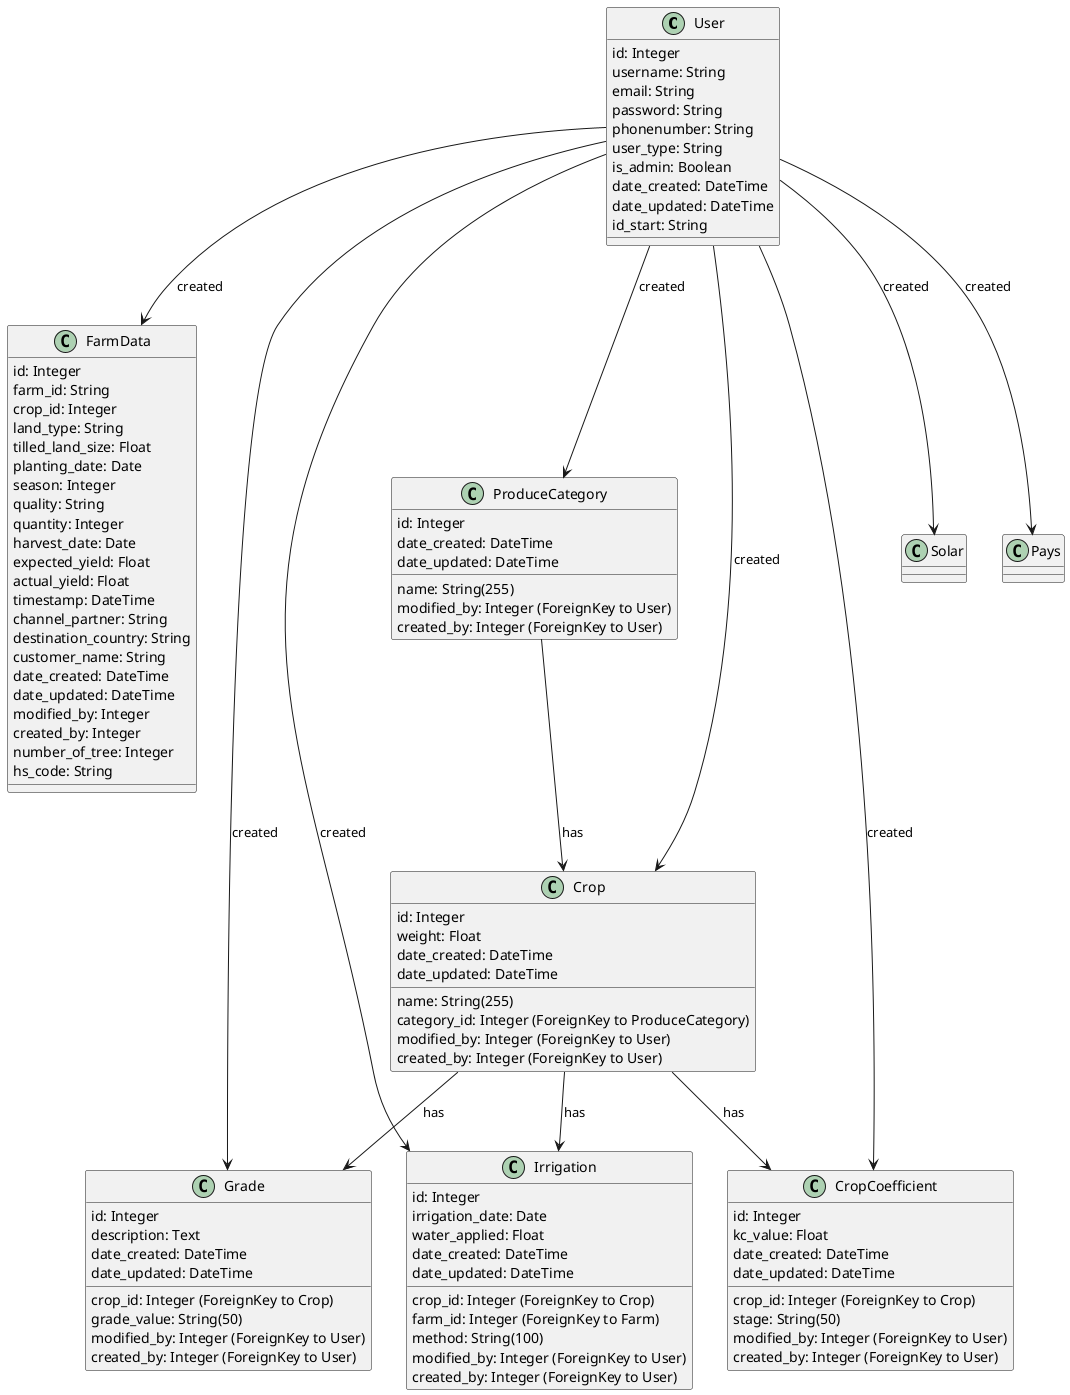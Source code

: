 @startuml
class User {
    id: Integer
    username: String
    email: String
    password: String
    phonenumber: String
    user_type: String
    is_admin: Boolean
    date_created: DateTime
    date_updated: DateTime
    id_start: String
}
class FarmData {
    id: Integer
    farm_id: String
    crop_id: Integer
    land_type: String
    tilled_land_size: Float
    planting_date: Date
    season: Integer
    quality: String
    quantity: Integer
    harvest_date: Date
    expected_yield: Float
    actual_yield: Float
    timestamp: DateTime
    channel_partner: String
    destination_country: String
    customer_name: String
    date_created: DateTime
    date_updated: DateTime
    modified_by: Integer
    created_by: Integer
    number_of_tree: Integer
    hs_code: String
}
class ProduceCategory {
    id: Integer
    name: String(255)
    date_created: DateTime
    date_updated: DateTime
    modified_by: Integer (ForeignKey to User)
    created_by: Integer (ForeignKey to User)
}
class Crop {
    id: Integer
    name: String(255)
    weight: Float
    category_id: Integer (ForeignKey to ProduceCategory)
    date_created: DateTime
    date_updated: DateTime
    modified_by: Integer (ForeignKey to User)
    created_by: Integer (ForeignKey to User)
}
class Grade {
    id: Integer
    crop_id: Integer (ForeignKey to Crop)
    grade_value: String(50)
    description: Text
    date_created: DateTime
    date_updated: DateTime
    modified_by: Integer (ForeignKey to User)
    created_by: Integer (ForeignKey to User)
}
class CropCoefficient {
    id: Integer
    crop_id: Integer (ForeignKey to Crop)
    stage: String(50)
    kc_value: Float
    date_created: DateTime
    date_updated: DateTime
    modified_by: Integer (ForeignKey to User)
    created_by: Integer (ForeignKey to User)
}
class Irrigation {
    id: Integer
    crop_id: Integer (ForeignKey to Crop)
    farm_id: Integer (ForeignKey to Farm)
    irrigation_date: Date
    water_applied: Float
    method: String(100)
    date_created: DateTime
    date_updated: DateTime
    modified_by: Integer (ForeignKey to User)
    created_by: Integer (ForeignKey to User)
}
User --> FarmData : created
User --> Crop : created
User --> ProduceCategory : created
User --> Grade : created
User --> CropCoefficient : created
User --> Irrigation : created
User --> Solar : created
User --> Pays : created
Crop --> Grade : has
Crop --> CropCoefficient : has
Crop --> Irrigation : has
ProduceCategory --> Crop : has
@enduml
